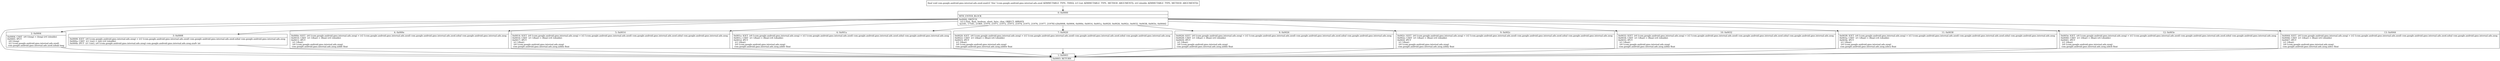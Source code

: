 digraph "CFG forcom.google.android.gms.internal.ads.zzod.zza(ID)V" {
Node_0 [shape=record,label="{0\:\ 0x0000|MTH_ENTER_BLOCK\l|0x0000: SWITCH  \l  (r3 I:?[int, float, boolean, short, byte, char, OBJECT, ARRAY])\l k:[181, 17545, 21969, 21970, 21971, 21972, 21973, 21974, 21975, 21976, 21977, 21978] t:[0x0008, 0x0004, 0x000e, 0x0014, 0x001a, 0x0020, 0x0026, 0x002c, 0x0032, 0x0038, 0x003e, 0x0044] \l}"];
Node_1 [shape=record,label="{1\:\ 0x0003|0x0003: RETURN   \l}"];
Node_2 [shape=record,label="{2\:\ 0x0004|0x0004: CAST  (r0 I:long) = (long) (r4 I:double) \l0x0005: IPUT  \l  (r0 I:long)\l  (r2 I:com.google.android.gms.internal.ads.zzod)\l com.google.android.gms.internal.ads.zzod.zzbak long \l}"];
Node_3 [shape=record,label="{3\:\ 0x0008|0x0008: IGET  (r0 I:com.google.android.gms.internal.ads.zzog) = (r2 I:com.google.android.gms.internal.ads.zzod) com.google.android.gms.internal.ads.zzod.zzbal com.google.android.gms.internal.ads.zzog \l0x000a: CAST  (r1 I:int) = (int) (r4 I:double) \l0x000b: IPUT  (r1 I:int), (r0 I:com.google.android.gms.internal.ads.zzog) com.google.android.gms.internal.ads.zzog.zzafv int \l}"];
Node_4 [shape=record,label="{4\:\ 0x000e|0x000e: IGET  (r0 I:com.google.android.gms.internal.ads.zzog) = (r2 I:com.google.android.gms.internal.ads.zzod) com.google.android.gms.internal.ads.zzod.zzbal com.google.android.gms.internal.ads.zzog \l0x0010: CAST  (r1 I:float) = (float) (r4 I:double) \l0x0011: IPUT  \l  (r1 I:float)\l  (r0 I:com.google.android.gms.internal.ads.zzog)\l com.google.android.gms.internal.ads.zzog.zzbbt float \l}"];
Node_5 [shape=record,label="{5\:\ 0x0014|0x0014: IGET  (r0 I:com.google.android.gms.internal.ads.zzog) = (r2 I:com.google.android.gms.internal.ads.zzod) com.google.android.gms.internal.ads.zzod.zzbal com.google.android.gms.internal.ads.zzog \l0x0016: CAST  (r1 I:float) = (float) (r4 I:double) \l0x0017: IPUT  \l  (r1 I:float)\l  (r0 I:com.google.android.gms.internal.ads.zzog)\l com.google.android.gms.internal.ads.zzog.zzbbu float \l}"];
Node_6 [shape=record,label="{6\:\ 0x001a|0x001a: IGET  (r0 I:com.google.android.gms.internal.ads.zzog) = (r2 I:com.google.android.gms.internal.ads.zzod) com.google.android.gms.internal.ads.zzod.zzbal com.google.android.gms.internal.ads.zzog \l0x001c: CAST  (r1 I:float) = (float) (r4 I:double) \l0x001d: IPUT  \l  (r1 I:float)\l  (r0 I:com.google.android.gms.internal.ads.zzog)\l com.google.android.gms.internal.ads.zzog.zzbbv float \l}"];
Node_7 [shape=record,label="{7\:\ 0x0020|0x0020: IGET  (r0 I:com.google.android.gms.internal.ads.zzog) = (r2 I:com.google.android.gms.internal.ads.zzod) com.google.android.gms.internal.ads.zzod.zzbal com.google.android.gms.internal.ads.zzog \l0x0022: CAST  (r1 I:float) = (float) (r4 I:double) \l0x0023: IPUT  \l  (r1 I:float)\l  (r0 I:com.google.android.gms.internal.ads.zzog)\l com.google.android.gms.internal.ads.zzog.zzbbw float \l}"];
Node_8 [shape=record,label="{8\:\ 0x0026|0x0026: IGET  (r0 I:com.google.android.gms.internal.ads.zzog) = (r2 I:com.google.android.gms.internal.ads.zzod) com.google.android.gms.internal.ads.zzod.zzbal com.google.android.gms.internal.ads.zzog \l0x0028: CAST  (r1 I:float) = (float) (r4 I:double) \l0x0029: IPUT  \l  (r1 I:float)\l  (r0 I:com.google.android.gms.internal.ads.zzog)\l com.google.android.gms.internal.ads.zzog.zzbbx float \l}"];
Node_9 [shape=record,label="{9\:\ 0x002c|0x002c: IGET  (r0 I:com.google.android.gms.internal.ads.zzog) = (r2 I:com.google.android.gms.internal.ads.zzod) com.google.android.gms.internal.ads.zzod.zzbal com.google.android.gms.internal.ads.zzog \l0x002e: CAST  (r1 I:float) = (float) (r4 I:double) \l0x002f: IPUT  \l  (r1 I:float)\l  (r0 I:com.google.android.gms.internal.ads.zzog)\l com.google.android.gms.internal.ads.zzog.zzbby float \l}"];
Node_10 [shape=record,label="{10\:\ 0x0032|0x0032: IGET  (r0 I:com.google.android.gms.internal.ads.zzog) = (r2 I:com.google.android.gms.internal.ads.zzod) com.google.android.gms.internal.ads.zzod.zzbal com.google.android.gms.internal.ads.zzog \l0x0034: CAST  (r1 I:float) = (float) (r4 I:double) \l0x0035: IPUT  \l  (r1 I:float)\l  (r0 I:com.google.android.gms.internal.ads.zzog)\l com.google.android.gms.internal.ads.zzog.zzbbz float \l}"];
Node_11 [shape=record,label="{11\:\ 0x0038|0x0038: IGET  (r0 I:com.google.android.gms.internal.ads.zzog) = (r2 I:com.google.android.gms.internal.ads.zzod) com.google.android.gms.internal.ads.zzod.zzbal com.google.android.gms.internal.ads.zzog \l0x003a: CAST  (r1 I:float) = (float) (r4 I:double) \l0x003b: IPUT  \l  (r1 I:float)\l  (r0 I:com.google.android.gms.internal.ads.zzog)\l com.google.android.gms.internal.ads.zzog.zzbca float \l}"];
Node_12 [shape=record,label="{12\:\ 0x003e|0x003e: IGET  (r0 I:com.google.android.gms.internal.ads.zzog) = (r2 I:com.google.android.gms.internal.ads.zzod) com.google.android.gms.internal.ads.zzod.zzbal com.google.android.gms.internal.ads.zzog \l0x0040: CAST  (r1 I:float) = (float) (r4 I:double) \l0x0041: IPUT  \l  (r1 I:float)\l  (r0 I:com.google.android.gms.internal.ads.zzog)\l com.google.android.gms.internal.ads.zzog.zzbcb float \l}"];
Node_13 [shape=record,label="{13\:\ 0x0044|0x0044: IGET  (r0 I:com.google.android.gms.internal.ads.zzog) = (r2 I:com.google.android.gms.internal.ads.zzod) com.google.android.gms.internal.ads.zzod.zzbal com.google.android.gms.internal.ads.zzog \l0x0046: CAST  (r1 I:float) = (float) (r4 I:double) \l0x0047: IPUT  \l  (r1 I:float)\l  (r0 I:com.google.android.gms.internal.ads.zzog)\l com.google.android.gms.internal.ads.zzog.zzbcc float \l}"];
MethodNode[shape=record,label="{final void com.google.android.gms.internal.ads.zzod.zza((r2 'this' I:com.google.android.gms.internal.ads.zzod A[IMMUTABLE_TYPE, THIS]), (r3 I:int A[IMMUTABLE_TYPE, METHOD_ARGUMENT]), (r4 I:double A[IMMUTABLE_TYPE, METHOD_ARGUMENT])) }"];
MethodNode -> Node_0;
Node_0 -> Node_1;
Node_0 -> Node_2;
Node_0 -> Node_3;
Node_0 -> Node_4;
Node_0 -> Node_5;
Node_0 -> Node_6;
Node_0 -> Node_7;
Node_0 -> Node_8;
Node_0 -> Node_9;
Node_0 -> Node_10;
Node_0 -> Node_11;
Node_0 -> Node_12;
Node_0 -> Node_13;
Node_2 -> Node_1;
Node_3 -> Node_1;
Node_4 -> Node_1;
Node_5 -> Node_1;
Node_6 -> Node_1;
Node_7 -> Node_1;
Node_8 -> Node_1;
Node_9 -> Node_1;
Node_10 -> Node_1;
Node_11 -> Node_1;
Node_12 -> Node_1;
Node_13 -> Node_1;
}

